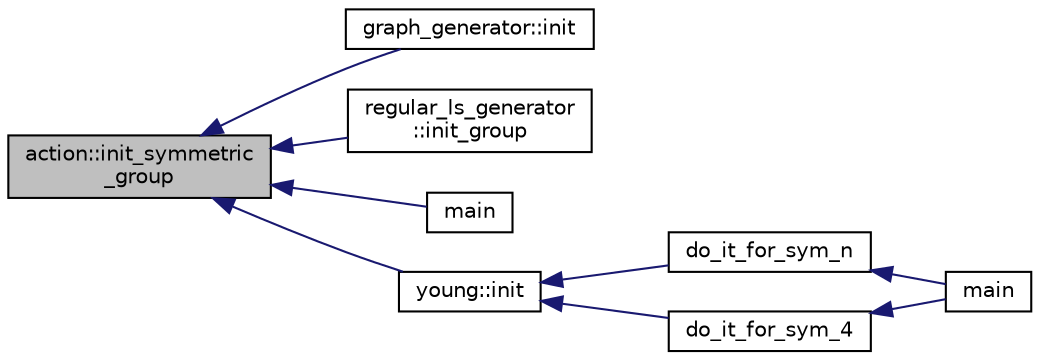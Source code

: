 digraph "action::init_symmetric_group"
{
  edge [fontname="Helvetica",fontsize="10",labelfontname="Helvetica",labelfontsize="10"];
  node [fontname="Helvetica",fontsize="10",shape=record];
  rankdir="LR";
  Node28958 [label="action::init_symmetric\l_group",height=0.2,width=0.4,color="black", fillcolor="grey75", style="filled", fontcolor="black"];
  Node28958 -> Node28959 [dir="back",color="midnightblue",fontsize="10",style="solid",fontname="Helvetica"];
  Node28959 [label="graph_generator::init",height=0.2,width=0.4,color="black", fillcolor="white", style="filled",URL="$d9/d91/classgraph__generator.html#acd2ec07214d869173eb1c9ffb3ec0312"];
  Node28958 -> Node28960 [dir="back",color="midnightblue",fontsize="10",style="solid",fontname="Helvetica"];
  Node28960 [label="regular_ls_generator\l::init_group",height=0.2,width=0.4,color="black", fillcolor="white", style="filled",URL="$d2/dd8/classregular__ls__generator.html#a6fabc31cfdaa11bccf11d4076265fe51"];
  Node28958 -> Node28961 [dir="back",color="midnightblue",fontsize="10",style="solid",fontname="Helvetica"];
  Node28961 [label="main",height=0.2,width=0.4,color="black", fillcolor="white", style="filled",URL="$d0/dfc/transpose_8_c.html#a217dbf8b442f20279ea00b898af96f52"];
  Node28958 -> Node28962 [dir="back",color="midnightblue",fontsize="10",style="solid",fontname="Helvetica"];
  Node28962 [label="young::init",height=0.2,width=0.4,color="black", fillcolor="white", style="filled",URL="$dd/d68/classyoung.html#abbcd21425b16be0635f5ede77c0cdc28"];
  Node28962 -> Node28963 [dir="back",color="midnightblue",fontsize="10",style="solid",fontname="Helvetica"];
  Node28963 [label="do_it_for_sym_n",height=0.2,width=0.4,color="black", fillcolor="white", style="filled",URL="$d0/d87/group__ring_8_c.html#a7da1c84aee65e2c8fd4b83f0809835ad"];
  Node28963 -> Node28964 [dir="back",color="midnightblue",fontsize="10",style="solid",fontname="Helvetica"];
  Node28964 [label="main",height=0.2,width=0.4,color="black", fillcolor="white", style="filled",URL="$d0/d87/group__ring_8_c.html#a3c04138a5bfe5d72780bb7e82a18e627"];
  Node28962 -> Node28965 [dir="back",color="midnightblue",fontsize="10",style="solid",fontname="Helvetica"];
  Node28965 [label="do_it_for_sym_4",height=0.2,width=0.4,color="black", fillcolor="white", style="filled",URL="$d0/d87/group__ring_8_c.html#aed9b25712c762c878090038e97568d07"];
  Node28965 -> Node28964 [dir="back",color="midnightblue",fontsize="10",style="solid",fontname="Helvetica"];
}
